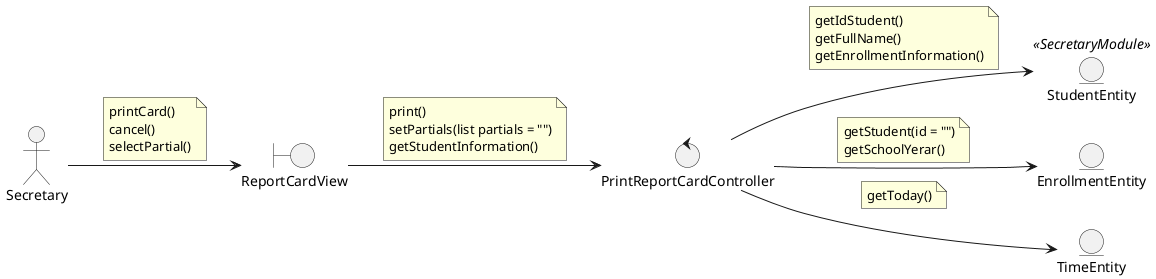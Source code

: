 @startuml
left to right direction

'--- Classes definition ---
actor Secretary

boundary ReportCardView

control PrintReportCardController

entity StudentEntity<<SecretaryModule>>
entity EnrollmentEntity
entity TimeEntity

'--- Actor relations ---
Secretary --> ReportCardView
note on link
    printCard()
    cancel()
    selectPartial()
end note

'--- Views relations ---
ReportCardView --> PrintReportCardController
note on link
    print()
    setPartials(list partials = "")
    getStudentInformation()
end note

'--- Controllers relations ---
PrintReportCardController --> StudentEntity
note on link
    getIdStudent()
    getFullName()
    getEnrollmentInformation()
end note

PrintReportCardController --> EnrollmentEntity
note on link
    getStudent(id = "")
    getSchoolYerar()
end note

PrintReportCardController --> TimeEntity
note on link
    getToday()
end note

@enduml